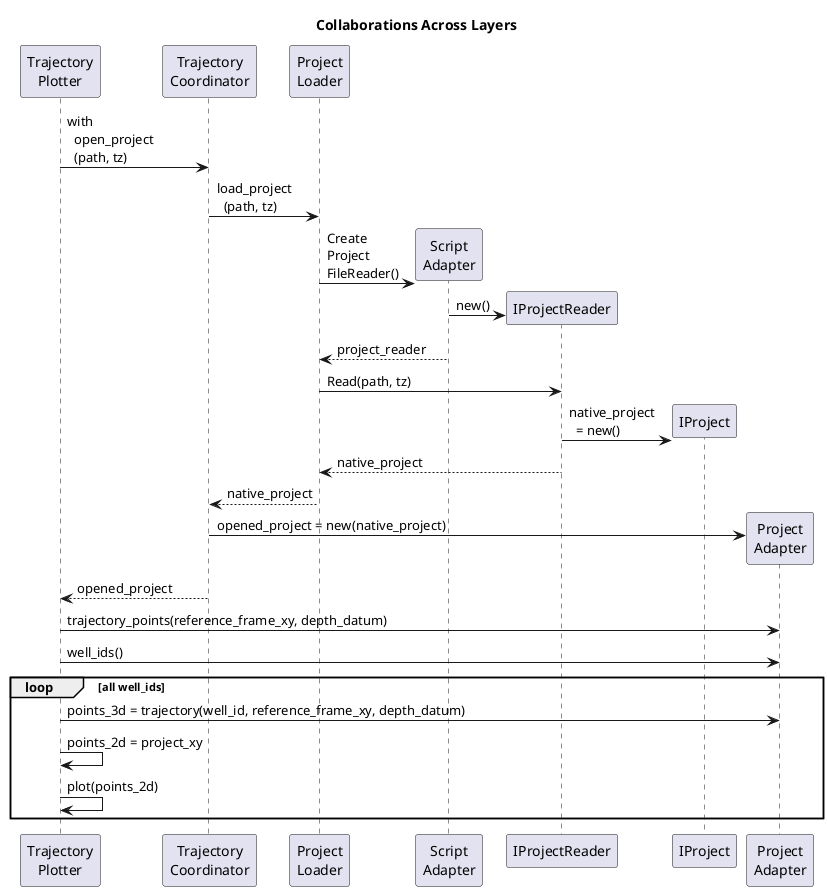 @startuml

title Collaborations Across Layers

participant "Trajectory\nPlotter" as tp
participant "Trajectory\nCoordinator" as tc
participant "Project\nLoader" as pl
participant "Script\nAdapter" as sa
participant IProjectReader
participant IProject
participant "Project\nAdapter" as pa

tp -> tc: with\n  open_project\n  (path, tz)
tc -> pl: load_project\n  (path, tz)
create sa
pl -> sa: Create\nProject\nFileReader()
create IProjectReader
sa -> IProjectReader : new()
sa --> pl : project_reader
pl -> IProjectReader: Read(path, tz)
create IProject
IProjectReader -> IProject : native_project\n  = new()
IProjectReader --> pl : native_project
pl --> tc : native_project
create pa
tc -> pa: opened_project = new(native_project)
tc --> tp : opened_project
tp -> pa : trajectory_points(reference_frame_xy, depth_datum)
tp -> pa : well_ids()
loop all well_ids
    tp -> pa : points_3d = trajectory(well_id, reference_frame_xy, depth_datum)
    tp -> tp: points_2d = project_xy
    tp -> tp : plot(points_2d)
end loop

@enduml
